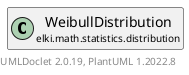 @startuml
    remove .*\.(Instance|Par|Parameterizer|Factory)$
    set namespaceSeparator none
    hide empty fields
    hide empty methods

    class "<size:14>WeibullDistribution.Par\n<size:10>elki.math.statistics.distribution" as elki.math.statistics.distribution.WeibullDistribution.Par [[WeibullDistribution.Par.html]] {
        ~theta: double
        ~k: double
        ~lambda: double
        +configure(Parameterization): void
        +make(): WeibullDistribution
    }

    interface "<size:14>Distribution.Parameterizer\n<size:10>elki.math.statistics.distribution" as elki.math.statistics.distribution.Distribution.Parameterizer [[Distribution.Parameterizer.html]]
    class "<size:14>WeibullDistribution\n<size:10>elki.math.statistics.distribution" as elki.math.statistics.distribution.WeibullDistribution [[WeibullDistribution.html]]

    elki.math.statistics.distribution.Distribution.Parameterizer <|.. elki.math.statistics.distribution.WeibullDistribution.Par
    elki.math.statistics.distribution.WeibullDistribution +-- elki.math.statistics.distribution.WeibullDistribution.Par

    center footer UMLDoclet 2.0.19, PlantUML 1.2022.8
@enduml
